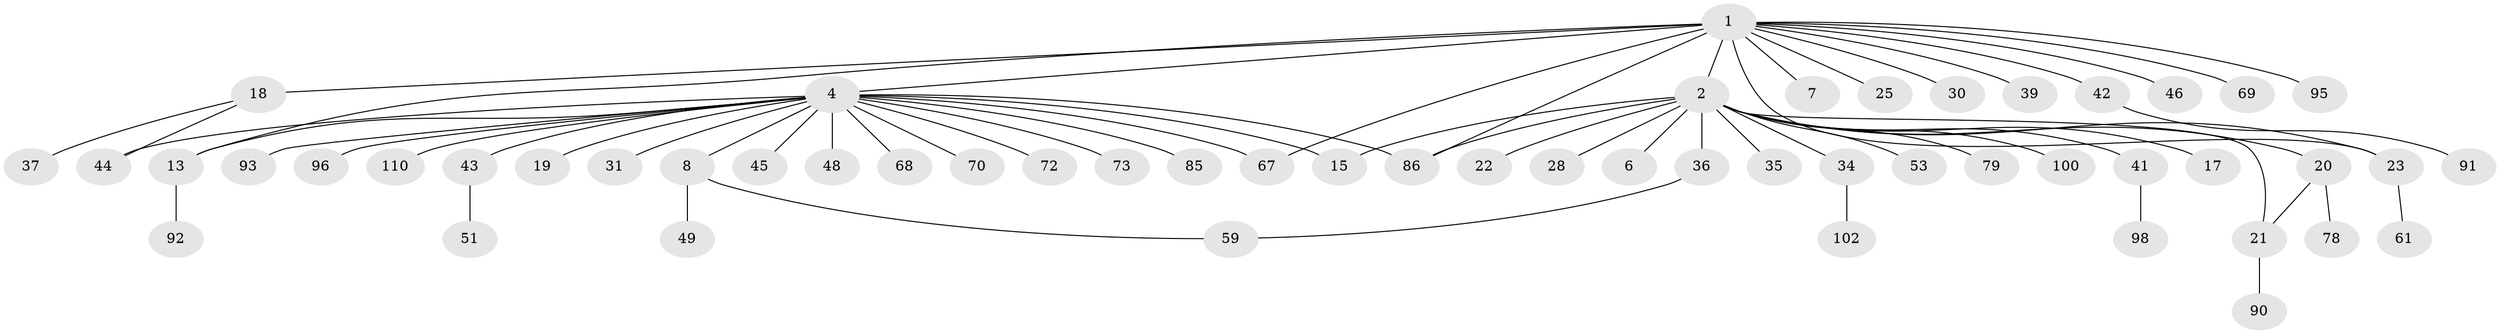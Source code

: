 // original degree distribution, {3: 0.09821428571428571, 16: 0.008928571428571428, 17: 0.008928571428571428, 13: 0.008928571428571428, 5: 0.017857142857142856, 1: 0.5714285714285714, 7: 0.017857142857142856, 2: 0.21428571428571427, 4: 0.03571428571428571, 6: 0.008928571428571428, 11: 0.008928571428571428}
// Generated by graph-tools (version 1.1) at 2025/18/03/04/25 18:18:14]
// undirected, 56 vertices, 64 edges
graph export_dot {
graph [start="1"]
  node [color=gray90,style=filled];
  1 [super="+10+3"];
  2 [super="+5+9"];
  4 [super="+111+66+87+16+54"];
  6;
  7;
  8;
  13 [super="+60"];
  15 [super="+105+82+75"];
  17;
  18 [super="+26+84+103"];
  19 [super="+104"];
  20 [super="+56+63+112+99"];
  21 [super="+27"];
  22;
  23 [super="+32+47"];
  25;
  28 [super="+89"];
  30;
  31 [super="+52"];
  34 [super="+77"];
  35;
  36 [super="+94"];
  37;
  39;
  41 [super="+107"];
  42;
  43;
  44;
  45;
  46;
  48;
  49 [super="+83"];
  51;
  53;
  59 [super="+81"];
  61;
  67;
  68;
  69;
  70;
  72;
  73;
  78;
  79;
  85;
  86 [super="+109+97"];
  90;
  91;
  92;
  93;
  95;
  96;
  98;
  100;
  102;
  110;
  1 -- 2 [weight=2];
  1 -- 67;
  1 -- 69;
  1 -- 95;
  1 -- 4 [weight=2];
  1 -- 7;
  1 -- 39;
  1 -- 42;
  1 -- 13;
  1 -- 46;
  1 -- 18 [weight=2];
  1 -- 86;
  1 -- 23;
  1 -- 25;
  1 -- 30;
  2 -- 15;
  2 -- 20;
  2 -- 21;
  2 -- 22;
  2 -- 23;
  2 -- 28;
  2 -- 34;
  2 -- 35;
  2 -- 36;
  2 -- 41;
  2 -- 53;
  2 -- 100;
  2 -- 17;
  2 -- 6;
  2 -- 79;
  2 -- 86;
  4 -- 8;
  4 -- 31;
  4 -- 44;
  4 -- 48;
  4 -- 67;
  4 -- 96;
  4 -- 68;
  4 -- 70;
  4 -- 72;
  4 -- 73;
  4 -- 43;
  4 -- 45;
  4 -- 110;
  4 -- 15;
  4 -- 19;
  4 -- 85;
  4 -- 93;
  4 -- 86;
  4 -- 13;
  8 -- 49;
  8 -- 59;
  13 -- 92;
  18 -- 37;
  18 -- 44;
  20 -- 78;
  20 -- 21;
  21 -- 90;
  23 -- 61;
  34 -- 102;
  36 -- 59;
  41 -- 98;
  42 -- 91;
  43 -- 51;
}
